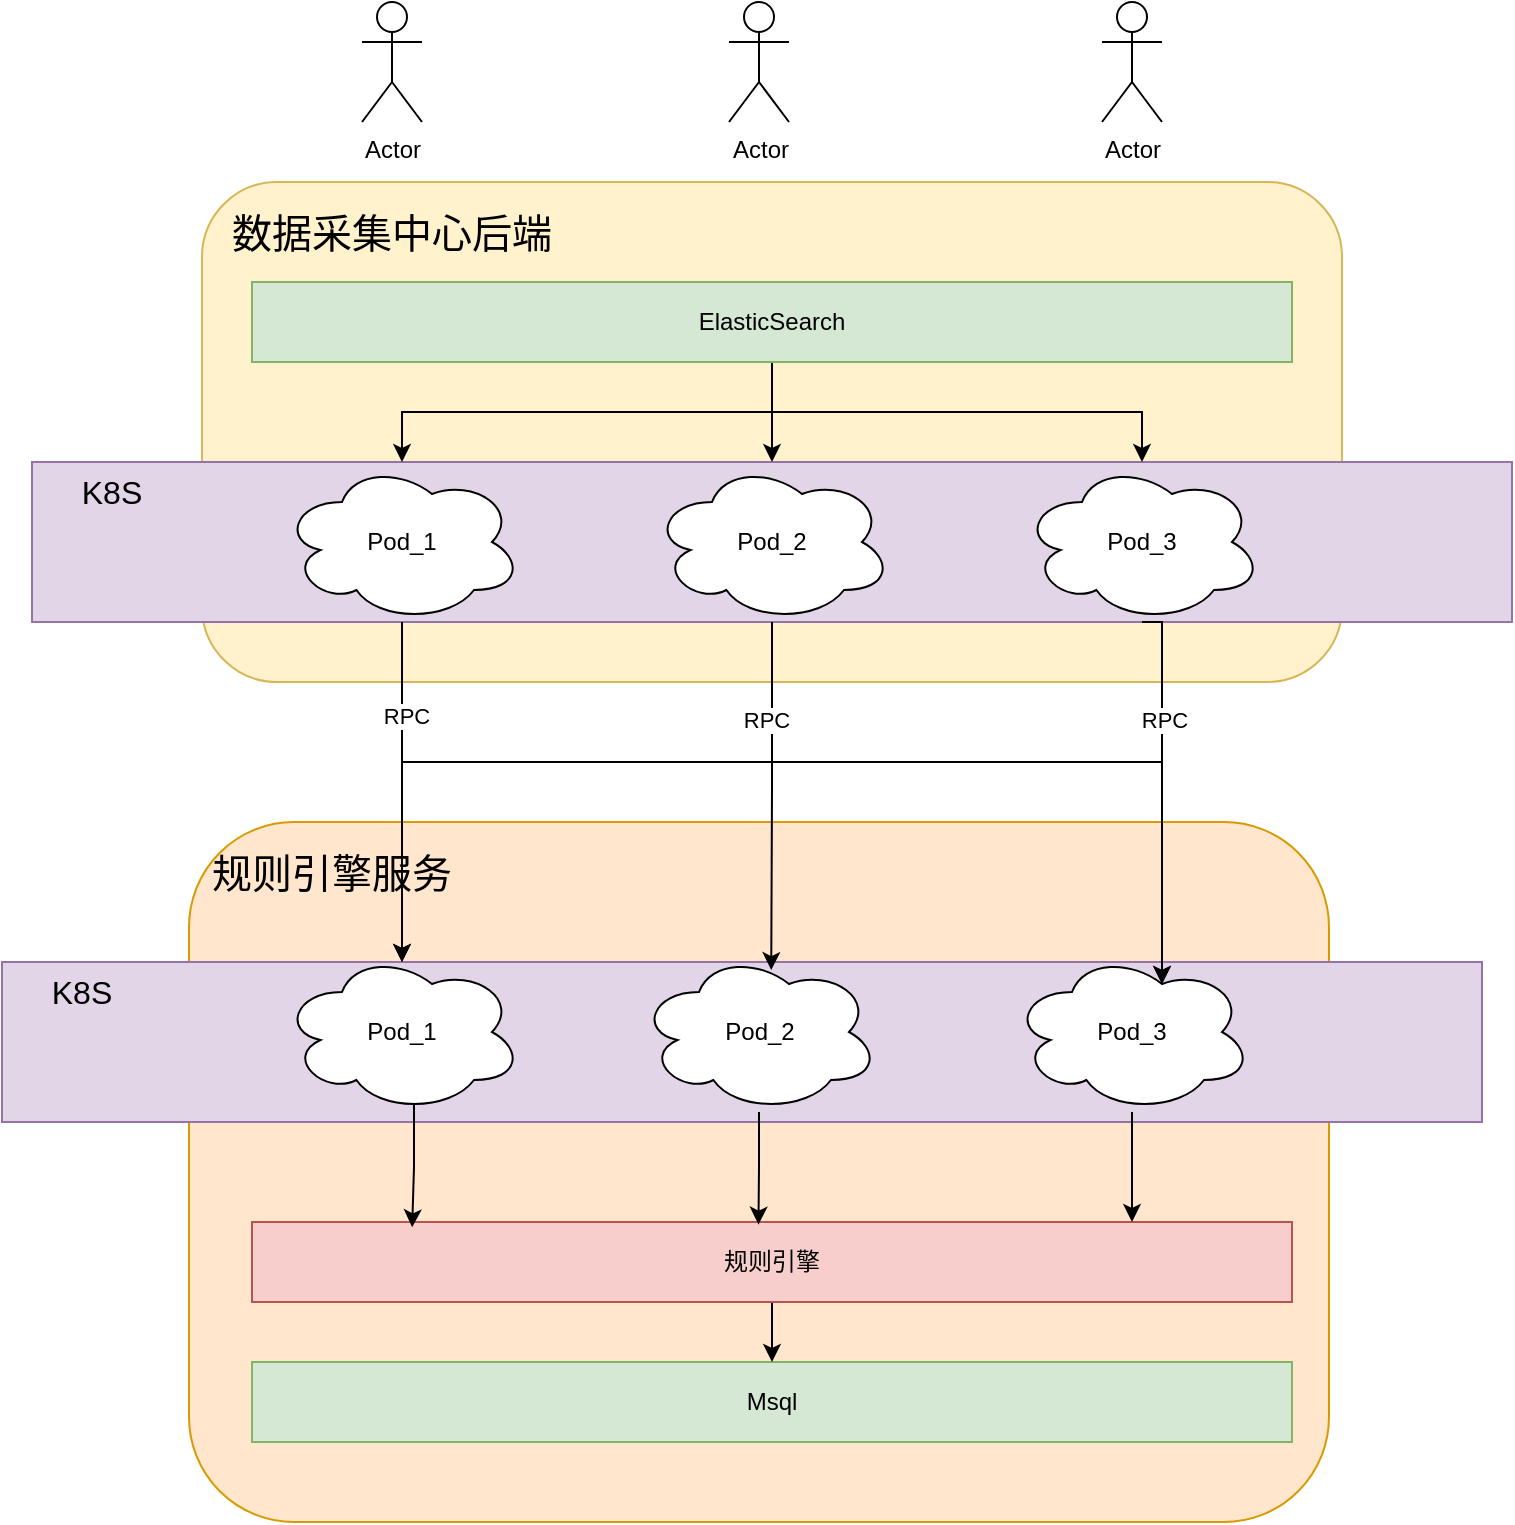 <mxfile version="24.8.3">
  <diagram name="第 1 页" id="ja0HRZprbads0ubO2GaX">
    <mxGraphModel dx="2026" dy="1107" grid="1" gridSize="10" guides="1" tooltips="1" connect="1" arrows="1" fold="1" page="1" pageScale="1" pageWidth="827" pageHeight="1169" math="0" shadow="0">
      <root>
        <mxCell id="0" />
        <mxCell id="1" parent="0" />
        <mxCell id="0Gaw6kxAeufQkQbVFPKI-1" value="" style="rounded=1;whiteSpace=wrap;html=1;fillColor=#fff2cc;strokeColor=#d6b656;" parent="1" vertex="1">
          <mxGeometry x="120" y="160" width="570" height="250" as="geometry" />
        </mxCell>
        <mxCell id="0Gaw6kxAeufQkQbVFPKI-12" value="" style="rounded=0;whiteSpace=wrap;html=1;fillColor=#e1d5e7;strokeColor=#9673a6;" parent="1" vertex="1">
          <mxGeometry x="35" y="300" width="740" height="80" as="geometry" />
        </mxCell>
        <mxCell id="0Gaw6kxAeufQkQbVFPKI-2" value="Actor" style="shape=umlActor;verticalLabelPosition=bottom;verticalAlign=top;html=1;outlineConnect=0;" parent="1" vertex="1">
          <mxGeometry x="200" y="70" width="30" height="60" as="geometry" />
        </mxCell>
        <mxCell id="0Gaw6kxAeufQkQbVFPKI-3" value="Actor" style="shape=umlActor;verticalLabelPosition=bottom;verticalAlign=top;html=1;outlineConnect=0;" parent="1" vertex="1">
          <mxGeometry x="383.5" y="70" width="30" height="60" as="geometry" />
        </mxCell>
        <mxCell id="0Gaw6kxAeufQkQbVFPKI-4" value="Actor" style="shape=umlActor;verticalLabelPosition=bottom;verticalAlign=top;html=1;outlineConnect=0;" parent="1" vertex="1">
          <mxGeometry x="570" y="70" width="30" height="60" as="geometry" />
        </mxCell>
        <mxCell id="0Gaw6kxAeufQkQbVFPKI-6" value="&lt;font style=&quot;font-size: 20px;&quot;&gt;数据采集中心后端&lt;/font&gt;" style="text;html=1;align=center;verticalAlign=middle;whiteSpace=wrap;rounded=0;" parent="1" vertex="1">
          <mxGeometry x="120" y="170" width="190" height="30" as="geometry" />
        </mxCell>
        <mxCell id="0Gaw6kxAeufQkQbVFPKI-20" value="" style="edgeStyle=orthogonalEdgeStyle;rounded=0;orthogonalLoop=1;jettySize=auto;html=1;" parent="1" source="0Gaw6kxAeufQkQbVFPKI-7" target="0Gaw6kxAeufQkQbVFPKI-9" edge="1">
          <mxGeometry relative="1" as="geometry" />
        </mxCell>
        <mxCell id="0Gaw6kxAeufQkQbVFPKI-21" style="edgeStyle=orthogonalEdgeStyle;rounded=0;orthogonalLoop=1;jettySize=auto;html=1;" parent="1" source="0Gaw6kxAeufQkQbVFPKI-7" target="0Gaw6kxAeufQkQbVFPKI-8" edge="1">
          <mxGeometry relative="1" as="geometry" />
        </mxCell>
        <mxCell id="0Gaw6kxAeufQkQbVFPKI-22" style="edgeStyle=orthogonalEdgeStyle;rounded=0;orthogonalLoop=1;jettySize=auto;html=1;" parent="1" source="0Gaw6kxAeufQkQbVFPKI-7" target="0Gaw6kxAeufQkQbVFPKI-10" edge="1">
          <mxGeometry relative="1" as="geometry" />
        </mxCell>
        <mxCell id="0Gaw6kxAeufQkQbVFPKI-7" value="ElasticSearch" style="rounded=0;whiteSpace=wrap;html=1;fillColor=#d5e8d4;strokeColor=#82b366;" parent="1" vertex="1">
          <mxGeometry x="145" y="210" width="520" height="40" as="geometry" />
        </mxCell>
        <mxCell id="0Gaw6kxAeufQkQbVFPKI-8" value="Pod_1" style="ellipse;shape=cloud;whiteSpace=wrap;html=1;" parent="1" vertex="1">
          <mxGeometry x="160" y="300" width="120" height="80" as="geometry" />
        </mxCell>
        <mxCell id="0Gaw6kxAeufQkQbVFPKI-9" value="Pod_2" style="ellipse;shape=cloud;whiteSpace=wrap;html=1;" parent="1" vertex="1">
          <mxGeometry x="345" y="300" width="120" height="80" as="geometry" />
        </mxCell>
        <mxCell id="0Gaw6kxAeufQkQbVFPKI-10" value="Pod_3" style="ellipse;shape=cloud;whiteSpace=wrap;html=1;" parent="1" vertex="1">
          <mxGeometry x="530" y="300" width="120" height="80" as="geometry" />
        </mxCell>
        <mxCell id="0Gaw6kxAeufQkQbVFPKI-13" value="K8S" style="text;html=1;align=center;verticalAlign=middle;whiteSpace=wrap;rounded=0;fontSize=16;" parent="1" vertex="1">
          <mxGeometry x="35" y="300" width="80" height="30" as="geometry" />
        </mxCell>
        <mxCell id="0Gaw6kxAeufQkQbVFPKI-15" value="" style="rounded=1;whiteSpace=wrap;html=1;fillColor=#ffe6cc;strokeColor=#d79b00;" parent="1" vertex="1">
          <mxGeometry x="113.5" y="480" width="570" height="350" as="geometry" />
        </mxCell>
        <mxCell id="0Gaw6kxAeufQkQbVFPKI-35" value="" style="rounded=0;whiteSpace=wrap;html=1;fillColor=#e1d5e7;strokeColor=#9673a6;" parent="1" vertex="1">
          <mxGeometry x="20" y="550" width="740" height="80" as="geometry" />
        </mxCell>
        <mxCell id="0Gaw6kxAeufQkQbVFPKI-23" value="规则引擎服务" style="text;html=1;align=center;verticalAlign=middle;whiteSpace=wrap;rounded=0;fontSize=20;" parent="1" vertex="1">
          <mxGeometry x="120" y="490" width="130" height="30" as="geometry" />
        </mxCell>
        <mxCell id="0Gaw6kxAeufQkQbVFPKI-24" value="Pod_1" style="ellipse;shape=cloud;whiteSpace=wrap;html=1;" parent="1" vertex="1">
          <mxGeometry x="160" y="545" width="120" height="80" as="geometry" />
        </mxCell>
        <mxCell id="0Gaw6kxAeufQkQbVFPKI-25" value="Pod_2" style="ellipse;shape=cloud;whiteSpace=wrap;html=1;" parent="1" vertex="1">
          <mxGeometry x="338.5" y="545" width="120" height="80" as="geometry" />
        </mxCell>
        <mxCell id="0Gaw6kxAeufQkQbVFPKI-26" value="Pod_3" style="ellipse;shape=cloud;whiteSpace=wrap;html=1;" parent="1" vertex="1">
          <mxGeometry x="525" y="545" width="120" height="80" as="geometry" />
        </mxCell>
        <mxCell id="0Gaw6kxAeufQkQbVFPKI-27" style="edgeStyle=orthogonalEdgeStyle;rounded=0;orthogonalLoop=1;jettySize=auto;html=1;exitX=0.25;exitY=1;exitDx=0;exitDy=0;" parent="1" source="0Gaw6kxAeufQkQbVFPKI-12" edge="1">
          <mxGeometry relative="1" as="geometry">
            <mxPoint x="220" y="550" as="targetPoint" />
          </mxGeometry>
        </mxCell>
        <mxCell id="0Gaw6kxAeufQkQbVFPKI-33" value="RPC" style="edgeLabel;html=1;align=center;verticalAlign=middle;resizable=0;points=[];" parent="0Gaw6kxAeufQkQbVFPKI-27" vertex="1" connectable="0">
          <mxGeometry x="-0.452" y="2" relative="1" as="geometry">
            <mxPoint as="offset" />
          </mxGeometry>
        </mxCell>
        <mxCell id="0Gaw6kxAeufQkQbVFPKI-28" style="edgeStyle=orthogonalEdgeStyle;rounded=0;orthogonalLoop=1;jettySize=auto;html=1;" parent="1" source="0Gaw6kxAeufQkQbVFPKI-9" edge="1">
          <mxGeometry relative="1" as="geometry">
            <mxPoint x="220" y="550" as="targetPoint" />
            <Array as="points">
              <mxPoint x="405" y="450" />
              <mxPoint x="220" y="450" />
            </Array>
          </mxGeometry>
        </mxCell>
        <mxCell id="0Gaw6kxAeufQkQbVFPKI-29" style="edgeStyle=orthogonalEdgeStyle;rounded=0;orthogonalLoop=1;jettySize=auto;html=1;entryX=0.551;entryY=0.113;entryDx=0;entryDy=0;entryPerimeter=0;" parent="1" source="0Gaw6kxAeufQkQbVFPKI-9" target="0Gaw6kxAeufQkQbVFPKI-25" edge="1">
          <mxGeometry relative="1" as="geometry" />
        </mxCell>
        <mxCell id="0Gaw6kxAeufQkQbVFPKI-30" style="edgeStyle=orthogonalEdgeStyle;rounded=0;orthogonalLoop=1;jettySize=auto;html=1;entryX=0.625;entryY=0.2;entryDx=0;entryDy=0;entryPerimeter=0;exitX=0.5;exitY=1;exitDx=0;exitDy=0;" parent="1" source="0Gaw6kxAeufQkQbVFPKI-12" target="0Gaw6kxAeufQkQbVFPKI-26" edge="1">
          <mxGeometry relative="1" as="geometry">
            <Array as="points">
              <mxPoint x="405" y="450" />
              <mxPoint x="600" y="450" />
            </Array>
          </mxGeometry>
        </mxCell>
        <mxCell id="0Gaw6kxAeufQkQbVFPKI-32" value="RPC" style="edgeLabel;html=1;align=center;verticalAlign=middle;resizable=0;points=[];" parent="0Gaw6kxAeufQkQbVFPKI-30" vertex="1" connectable="0">
          <mxGeometry x="-0.743" y="-3" relative="1" as="geometry">
            <mxPoint as="offset" />
          </mxGeometry>
        </mxCell>
        <mxCell id="0Gaw6kxAeufQkQbVFPKI-31" style="edgeStyle=orthogonalEdgeStyle;rounded=0;orthogonalLoop=1;jettySize=auto;html=1;exitX=0.75;exitY=1;exitDx=0;exitDy=0;entryX=0.625;entryY=0.2;entryDx=0;entryDy=0;entryPerimeter=0;" parent="1" source="0Gaw6kxAeufQkQbVFPKI-12" target="0Gaw6kxAeufQkQbVFPKI-26" edge="1">
          <mxGeometry relative="1" as="geometry">
            <Array as="points">
              <mxPoint x="600" y="380" />
            </Array>
          </mxGeometry>
        </mxCell>
        <mxCell id="0Gaw6kxAeufQkQbVFPKI-34" value="RPC" style="edgeLabel;html=1;align=center;verticalAlign=middle;resizable=0;points=[];" parent="0Gaw6kxAeufQkQbVFPKI-31" vertex="1" connectable="0">
          <mxGeometry x="-0.389" y="1" relative="1" as="geometry">
            <mxPoint as="offset" />
          </mxGeometry>
        </mxCell>
        <mxCell id="0Gaw6kxAeufQkQbVFPKI-37" value="K8S" style="text;html=1;align=center;verticalAlign=middle;whiteSpace=wrap;rounded=0;fontSize=16;" parent="1" vertex="1">
          <mxGeometry x="20" y="550" width="80" height="30" as="geometry" />
        </mxCell>
        <mxCell id="0Gaw6kxAeufQkQbVFPKI-38" value="Msql" style="rounded=0;whiteSpace=wrap;html=1;fillColor=#d5e8d4;strokeColor=#82b366;" parent="1" vertex="1">
          <mxGeometry x="145" y="750" width="520" height="40" as="geometry" />
        </mxCell>
        <mxCell id="pOwp_j_yulnbID3RxSE1-5" style="edgeStyle=orthogonalEdgeStyle;rounded=0;orthogonalLoop=1;jettySize=auto;html=1;" edge="1" parent="1" source="pOwp_j_yulnbID3RxSE1-1" target="0Gaw6kxAeufQkQbVFPKI-38">
          <mxGeometry relative="1" as="geometry" />
        </mxCell>
        <mxCell id="pOwp_j_yulnbID3RxSE1-1" value="规则引擎" style="rounded=0;whiteSpace=wrap;html=1;fillColor=#f8cecc;strokeColor=#b85450;" vertex="1" parent="1">
          <mxGeometry x="145" y="680" width="520" height="40" as="geometry" />
        </mxCell>
        <mxCell id="pOwp_j_yulnbID3RxSE1-2" style="edgeStyle=orthogonalEdgeStyle;rounded=0;orthogonalLoop=1;jettySize=auto;html=1;exitX=0.55;exitY=0.95;exitDx=0;exitDy=0;exitPerimeter=0;entryX=0.154;entryY=0.067;entryDx=0;entryDy=0;entryPerimeter=0;" edge="1" parent="1" source="0Gaw6kxAeufQkQbVFPKI-24" target="pOwp_j_yulnbID3RxSE1-1">
          <mxGeometry relative="1" as="geometry" />
        </mxCell>
        <mxCell id="pOwp_j_yulnbID3RxSE1-3" style="edgeStyle=orthogonalEdgeStyle;rounded=0;orthogonalLoop=1;jettySize=auto;html=1;entryX=0.487;entryY=0.033;entryDx=0;entryDy=0;entryPerimeter=0;" edge="1" parent="1" source="0Gaw6kxAeufQkQbVFPKI-25" target="pOwp_j_yulnbID3RxSE1-1">
          <mxGeometry relative="1" as="geometry" />
        </mxCell>
        <mxCell id="pOwp_j_yulnbID3RxSE1-4" style="edgeStyle=orthogonalEdgeStyle;rounded=0;orthogonalLoop=1;jettySize=auto;html=1;" edge="1" parent="1" source="0Gaw6kxAeufQkQbVFPKI-26">
          <mxGeometry relative="1" as="geometry">
            <mxPoint x="585" y="680" as="targetPoint" />
          </mxGeometry>
        </mxCell>
      </root>
    </mxGraphModel>
  </diagram>
</mxfile>
